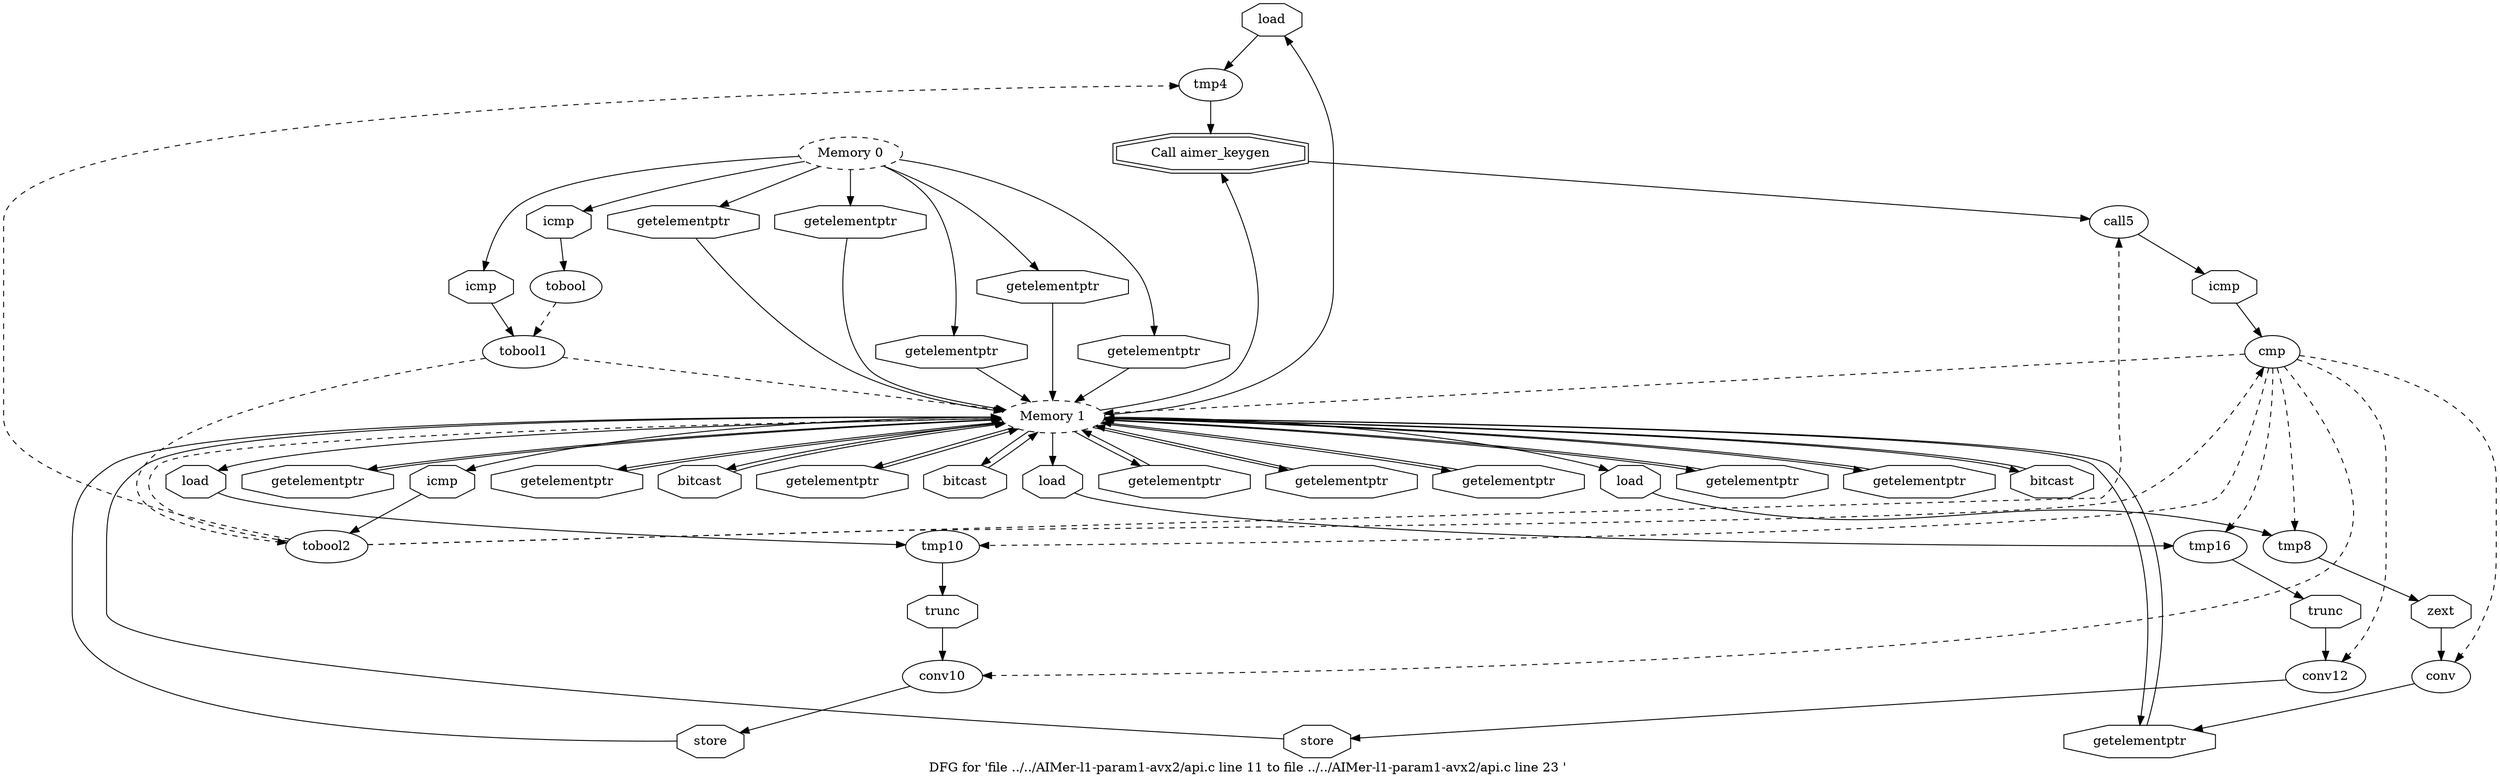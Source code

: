 digraph "DFG for 'file ../../AIMer-l1-param1-avx2/api.c line 11 to file ../../AIMer-l1-param1-avx2/api.c line 23 '  "{
label="DFG for 'file ../../AIMer-l1-param1-avx2/api.c line 11 to file ../../AIMer-l1-param1-avx2/api.c line 23 ' ";
node_350[shape=octagon,style=solid,label="load"]
node_349[shape=ellipse,style=solid,label="tmp4"]
"node_350"->"node_349"
node_352[shape=doubleoctagon,style=solid,label="Call aimer_keygen"]
"node_349"->"node_352"
node_348[shape=octagon,style=solid,label="getelementptr"]
node_371[shape=ellipse,style=dashed,label="Memory 1"]
"node_348"->"node_371"
node_347[shape=octagon,style=solid,label="icmp"]
node_346[shape=ellipse,style=solid,label="tobool2"]
"node_347"->"node_346"
"node_346"->"node_349" [style=dashed]
node_351[shape=ellipse,style=solid,label="call5"]
"node_346"->"node_351" [style=dashed]
node_358[shape=ellipse,style=solid,label="cmp"]
"node_346"->"node_358" [style=dashed]
"node_346"->"node_371" [style=dashed]
node_359[shape=octagon,style=solid,label="icmp"]
"node_351"->"node_359"
"node_352"->"node_351"
node_353[shape=ellipse,style=solid,label="tobool"]
node_356[shape=ellipse,style=solid,label="tobool1"]
"node_353"->"node_356" [style=dashed]
node_354[shape=octagon,style=solid,label="icmp"]
"node_354"->"node_353"
node_355[shape=ellipse,style=dashed,label="Memory 0"]
"node_355"->"node_354"
node_357[shape=octagon,style=solid,label="icmp"]
"node_355"->"node_357"
node_372[shape=octagon,style=solid,label="getelementptr"]
"node_355"->"node_372"
node_374[shape=octagon,style=solid,label="getelementptr"]
"node_355"->"node_374"
node_382[shape=octagon,style=solid,label="getelementptr"]
"node_355"->"node_382"
node_384[shape=octagon,style=solid,label="getelementptr"]
"node_355"->"node_384"
node_387[shape=octagon,style=solid,label="getelementptr"]
"node_355"->"node_387"
"node_356"->"node_346" [style=dashed]
"node_356"->"node_371" [style=dashed]
"node_357"->"node_356"
node_362[shape=ellipse,style=solid,label="tmp8"]
"node_358"->"node_362" [style=dashed]
node_364[shape=ellipse,style=solid,label="conv"]
"node_358"->"node_364" [style=dashed]
node_367[shape=ellipse,style=solid,label="tmp10"]
"node_358"->"node_367" [style=dashed]
node_369[shape=ellipse,style=solid,label="conv10"]
"node_358"->"node_369" [style=dashed]
"node_358"->"node_371" [style=dashed]
node_378[shape=ellipse,style=solid,label="tmp16"]
"node_358"->"node_378" [style=dashed]
node_380[shape=ellipse,style=solid,label="conv12"]
"node_358"->"node_380" [style=dashed]
"node_359"->"node_358"
node_360[shape=octagon,style=solid,label="getelementptr"]
"node_360"->"node_371"
node_361[shape=octagon,style=solid,label="getelementptr"]
"node_361"->"node_371"
node_365[shape=octagon,style=solid,label="zext"]
"node_362"->"node_365"
node_363[shape=octagon,style=solid,label="load"]
"node_363"->"node_362"
node_388[shape=octagon,style=solid,label="getelementptr"]
"node_364"->"node_388"
"node_365"->"node_364"
node_366[shape=octagon,style=solid,label="getelementptr"]
"node_366"->"node_371"
node_370[shape=octagon,style=solid,label="trunc"]
"node_367"->"node_370"
node_368[shape=octagon,style=solid,label="load"]
"node_368"->"node_367"
node_373[shape=octagon,style=solid,label="store"]
"node_369"->"node_373"
"node_370"->"node_369"
"node_371"->"node_350"
"node_371"->"node_348"
"node_371"->"node_347"
"node_371"->"node_352"
"node_371"->"node_360"
"node_371"->"node_361"
"node_371"->"node_363"
"node_371"->"node_366"
"node_371"->"node_368"
node_375[shape=octagon,style=solid,label="getelementptr"]
"node_371"->"node_375"
node_376[shape=octagon,style=solid,label="bitcast"]
"node_371"->"node_376"
node_377[shape=octagon,style=solid,label="getelementptr"]
"node_371"->"node_377"
node_379[shape=octagon,style=solid,label="load"]
"node_371"->"node_379"
node_385[shape=octagon,style=solid,label="getelementptr"]
"node_371"->"node_385"
node_386[shape=octagon,style=solid,label="bitcast"]
"node_371"->"node_386"
"node_371"->"node_388"
node_389[shape=octagon,style=solid,label="getelementptr"]
"node_371"->"node_389"
node_390[shape=octagon,style=solid,label="bitcast"]
"node_371"->"node_390"
"node_372"->"node_371"
"node_373"->"node_371"
"node_374"->"node_371"
"node_375"->"node_371"
"node_376"->"node_371"
"node_377"->"node_371"
node_381[shape=octagon,style=solid,label="trunc"]
"node_378"->"node_381"
"node_379"->"node_378"
node_383[shape=octagon,style=solid,label="store"]
"node_380"->"node_383"
"node_381"->"node_380"
"node_382"->"node_371"
"node_383"->"node_371"
"node_384"->"node_371"
"node_385"->"node_371"
"node_386"->"node_371"
"node_387"->"node_371"
"node_388"->"node_371"
"node_389"->"node_371"
"node_390"->"node_371"
}

